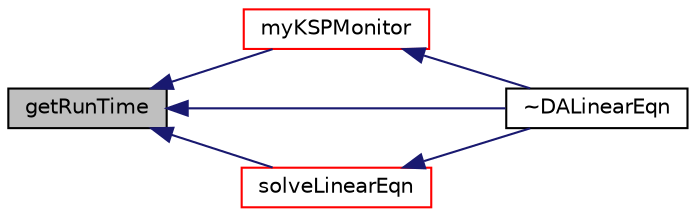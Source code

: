 digraph "getRunTime"
{
  bgcolor="transparent";
  edge [fontname="Helvetica",fontsize="10",labelfontname="Helvetica",labelfontsize="10"];
  node [fontname="Helvetica",fontsize="10",shape=record];
  rankdir="LR";
  Node37 [label="getRunTime",height=0.2,width=0.4,color="black", fillcolor="grey75", style="filled", fontcolor="black"];
  Node37 -> Node38 [dir="back",color="midnightblue",fontsize="10",style="solid",fontname="Helvetica"];
  Node38 [label="myKSPMonitor",height=0.2,width=0.4,color="red",URL="$classFoam_1_1DALinearEqn.html#a9130e830b837864a8cf17d517bf1b9c7",tooltip="ksp monitor function "];
  Node38 -> Node42 [dir="back",color="midnightblue",fontsize="10",style="solid",fontname="Helvetica"];
  Node42 [label="~DALinearEqn",height=0.2,width=0.4,color="black",URL="$classFoam_1_1DALinearEqn.html#a6d05df4f45d76502d1f4726e7d09f043",tooltip="Destructor. "];
  Node37 -> Node43 [dir="back",color="midnightblue",fontsize="10",style="solid",fontname="Helvetica"];
  Node43 [label="solveLinearEqn",height=0.2,width=0.4,color="red",URL="$classFoam_1_1DALinearEqn.html#ad418053a9be461caecbb9109506d2e4e",tooltip="solve the linear euqation given a ksp and right-hand-side vector "];
  Node43 -> Node42 [dir="back",color="midnightblue",fontsize="10",style="solid",fontname="Helvetica"];
  Node37 -> Node42 [dir="back",color="midnightblue",fontsize="10",style="solid",fontname="Helvetica"];
}
